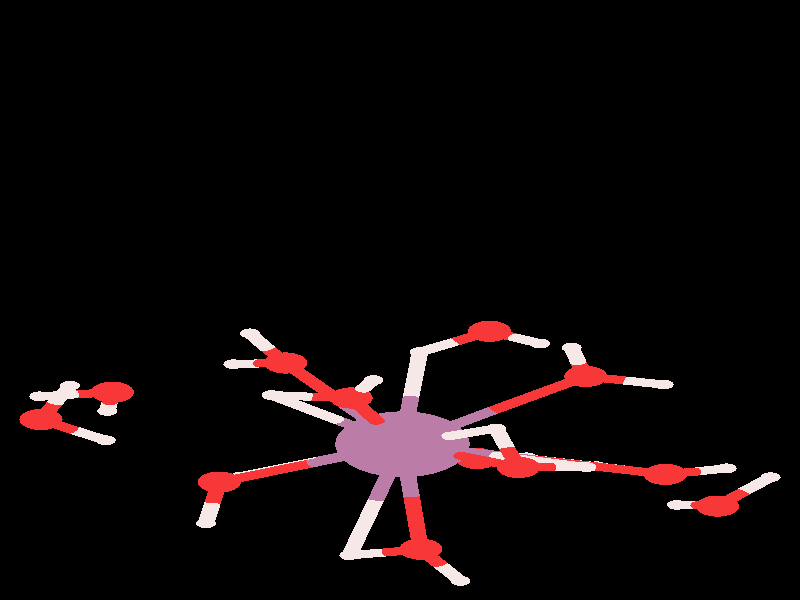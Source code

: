 #include "colors.inc"
#include "finish.inc"

global_settings {assumed_gamma 1 max_trace_level 6}
background {color White transmit 1.0}
camera {orthographic angle 0
  right -9.65*x up 14.76*y
  direction 50.00*z
  location <0,0,50.00> look_at <0,0,0>}


light_source {<  2.00,   3.00,  40.00> color White
  area_light <0.70, 0, 0>, <0, 0.70, 0>, 3, 3
  adaptive 1 jitter}
// no fog
#declare simple = finish {phong 0.7}
#declare pale = finish {ambient 0.5 diffuse 0.85 roughness 0.001 specular 0.200 }
#declare intermediate = finish {ambient 0.3 diffuse 0.6 specular 0.1 roughness 0.04}
#declare vmd = finish {ambient 0.0 diffuse 0.65 phong 0.1 phong_size 40.0 specular 0.5 }
#declare jmol = finish {ambient 0.2 diffuse 0.6 specular 1 roughness 0.001 metallic}
#declare ase2 = finish {ambient 0.05 brilliance 3 diffuse 0.6 metallic specular 0.7 roughness 0.04 reflection 0.15}
#declare ase3 = finish {ambient 0.15 brilliance 2 diffuse 0.6 metallic specular 1.0 roughness 0.001 reflection 0.0}
#declare glass = finish {ambient 0.05 diffuse 0.3 specular 1.0 roughness 0.001}
#declare glass2 = finish {ambient 0.01 diffuse 0.3 specular 1.0 reflection 0.25 roughness 0.001}
#declare Rcell = 0.050;
#declare Rbond = 0.100;

#macro atom(LOC, R, COL, TRANS, FIN)
  sphere{LOC, R texture{pigment{color COL transmit TRANS} finish{FIN}}}
#end
#macro constrain(LOC, R, COL, TRANS FIN)
union{torus{R, Rcell rotate 45*z texture{pigment{color COL transmit TRANS} finish{FIN}}}
     torus{R, Rcell rotate -45*z texture{pigment{color COL transmit TRANS} finish{FIN}}}
     translate LOC}
#end

// no cell vertices
atom(<  0.25,  -6.13,  -3.10>, 0.26, rgb <0.94, 0.04, 0.04>, 0.0, jmol) // #0
atom(<  0.73,  -6.91,  -3.31>, 0.12, rgb <0.91, 0.81, 0.79>, 0.0, jmol) // #1
atom(< -0.61,  -6.28,  -3.48>, 0.12, rgb <0.91, 0.81, 0.79>, 0.0, jmol) // #2
atom(< -1.38,  -1.55,  -4.38>, 0.26, rgb <0.94, 0.04, 0.04>, 0.0, jmol) // #3
atom(< -1.81,  -0.82,  -3.88>, 0.12, rgb <0.91, 0.81, 0.79>, 0.0, jmol) // #4
atom(< -2.01,  -1.58,  -5.08>, 0.12, rgb <0.91, 0.81, 0.79>, 0.0, jmol) // #5
atom(< -3.47,  -2.27,  -0.52>, 0.26, rgb <0.94, 0.04, 0.04>, 0.0, jmol) // #6
atom(< -4.35,  -2.37,  -0.15>, 0.12, rgb <0.91, 0.81, 0.79>, 0.0, jmol) // #7
atom(< -3.53,  -2.73,  -1.39>, 0.12, rgb <0.91, 0.81, 0.79>, 0.0, jmol) // #8
atom(< -4.33,  -2.94,  -4.06>, 0.26, rgb <0.94, 0.04, 0.04>, 0.0, jmol) // #9
atom(< -3.55,  -3.45,  -4.47>, 0.12, rgb <0.91, 0.81, 0.79>, 0.0, jmol) // #10
atom(< -3.98,  -2.11,  -3.63>, 0.12, rgb <0.91, 0.81, 0.79>, 0.0, jmol) // #11
atom(<  3.20,  -4.29,  -4.09>, 0.26, rgb <0.94, 0.04, 0.04>, 0.0, jmol) // #12
atom(<  2.37,  -4.09,  -4.55>, 0.12, rgb <0.91, 0.81, 0.79>, 0.0, jmol) // #13
atom(<  3.94,  -4.14,  -4.72>, 0.12, rgb <0.91, 0.81, 0.79>, 0.0, jmol) // #14
atom(<  0.93,  -3.90,  -5.69>, 0.26, rgb <0.94, 0.04, 0.04>, 0.0, jmol) // #15
atom(<  1.53,  -3.87,  -6.49>, 0.12, rgb <0.91, 0.81, 0.79>, 0.0, jmol) // #16
atom(<  0.01,  -3.85,  -6.04>, 0.12, rgb <0.91, 0.81, 0.79>, 0.0, jmol) // #17
atom(<  3.83,  -5.07,  -1.61>, 0.26, rgb <0.94, 0.04, 0.04>, 0.0, jmol) // #18
atom(<  4.47,  -4.36,  -1.69>, 0.12, rgb <0.91, 0.81, 0.79>, 0.0, jmol) // #19
atom(<  3.34,  -5.04,  -2.47>, 0.12, rgb <0.91, 0.81, 0.79>, 0.0, jmol) // #20
atom(< -0.59,  -2.41,  -0.83>, 0.26, rgb <0.94, 0.04, 0.04>, 0.0, jmol) // #21
atom(< -0.32,  -1.97,   0.00>, 0.12, rgb <0.91, 0.81, 0.79>, 0.0, jmol) // #22
atom(< -1.55,  -2.34,  -0.69>, 0.12, rgb <0.91, 0.81, 0.79>, 0.0, jmol) // #23
atom(<  1.08,  -0.77,  -5.12>, 0.26, rgb <0.94, 0.04, 0.04>, 0.0, jmol) // #24
atom(<  0.24,  -1.28,  -5.01>, 0.12, rgb <0.91, 0.81, 0.79>, 0.0, jmol) // #25
atom(<  1.69,  -1.07,  -4.43>, 0.12, rgb <0.91, 0.81, 0.79>, 0.0, jmol) // #26
atom(<  2.24,  -1.88,  -2.55>, 0.26, rgb <0.94, 0.04, 0.04>, 0.0, jmol) // #27
atom(<  3.18,  -2.08,  -2.50>, 0.12, rgb <0.91, 0.81, 0.79>, 0.0, jmol) // #28
atom(<  2.07,  -1.17,  -1.84>, 0.12, rgb <0.91, 0.81, 0.79>, 0.0, jmol) // #29
atom(< -2.18,  -4.48,  -4.38>, 0.26, rgb <0.94, 0.04, 0.04>, 0.0, jmol) // #30
atom(< -2.34,  -5.49,  -4.46>, 0.12, rgb <0.91, 0.81, 0.79>, 0.0, jmol) // #31
atom(< -1.92,  -4.34,  -5.33>, 0.12, rgb <0.91, 0.81, 0.79>, 0.0, jmol) // #32
atom(<  1.43,  -4.12,  -0.62>, 0.26, rgb <0.94, 0.04, 0.04>, 0.0, jmol) // #33
atom(<  2.25,  -4.11,  -1.07>, 0.12, rgb <0.91, 0.81, 0.79>, 0.0, jmol) // #34
atom(<  1.16,  -3.16,  -0.74>, 0.12, rgb <0.91, 0.81, 0.79>, 0.0, jmol) // #35
atom(<  0.03,  -3.55,  -3.06>, 0.81, rgb <0.50, 0.20, 0.39>, 0.0, jmol) // #36
cylinder {<  0.25,  -6.13,  -3.10>, < -0.18,  -6.21,  -3.29>, Rbond texture{pigment {color rgb <0.94, 0.04, 0.04> transmit 0.0} finish{jmol}}}
cylinder {< -0.61,  -6.28,  -3.48>, < -0.18,  -6.21,  -3.29>, Rbond texture{pigment {color rgb <0.91, 0.81, 0.79> transmit 0.0} finish{jmol}}}
cylinder {<  0.25,  -6.13,  -3.10>, <  0.14,  -4.84,  -3.08>, Rbond texture{pigment {color rgb <0.94, 0.04, 0.04> transmit 0.0} finish{jmol}}}
cylinder {<  0.03,  -3.55,  -3.06>, <  0.14,  -4.84,  -3.08>, Rbond texture{pigment {color rgb <0.50, 0.20, 0.39> transmit 0.0} finish{jmol}}}
cylinder {<  0.25,  -6.13,  -3.10>, <  0.49,  -6.52,  -3.21>, Rbond texture{pigment {color rgb <0.94, 0.04, 0.04> transmit 0.0} finish{jmol}}}
cylinder {<  0.73,  -6.91,  -3.31>, <  0.49,  -6.52,  -3.21>, Rbond texture{pigment {color rgb <0.91, 0.81, 0.79> transmit 0.0} finish{jmol}}}
cylinder {< -0.61,  -6.28,  -3.48>, < -0.29,  -4.92,  -3.27>, Rbond texture{pigment {color rgb <0.91, 0.81, 0.79> transmit 0.0} finish{jmol}}}
cylinder {<  0.03,  -3.55,  -3.06>, < -0.29,  -4.92,  -3.27>, Rbond texture{pigment {color rgb <0.50, 0.20, 0.39> transmit 0.0} finish{jmol}}}
cylinder {< -1.38,  -1.55,  -4.38>, < -1.70,  -1.56,  -4.73>, Rbond texture{pigment {color rgb <0.94, 0.04, 0.04> transmit 0.0} finish{jmol}}}
cylinder {< -2.01,  -1.58,  -5.08>, < -1.70,  -1.56,  -4.73>, Rbond texture{pigment {color rgb <0.91, 0.81, 0.79> transmit 0.0} finish{jmol}}}
cylinder {< -1.38,  -1.55,  -4.38>, < -1.60,  -1.19,  -4.13>, Rbond texture{pigment {color rgb <0.94, 0.04, 0.04> transmit 0.0} finish{jmol}}}
cylinder {< -1.81,  -0.82,  -3.88>, < -1.60,  -1.19,  -4.13>, Rbond texture{pigment {color rgb <0.91, 0.81, 0.79> transmit 0.0} finish{jmol}}}
cylinder {< -1.38,  -1.55,  -4.38>, < -0.68,  -2.55,  -3.72>, Rbond texture{pigment {color rgb <0.94, 0.04, 0.04> transmit 0.0} finish{jmol}}}
cylinder {<  0.03,  -3.55,  -3.06>, < -0.68,  -2.55,  -3.72>, Rbond texture{pigment {color rgb <0.50, 0.20, 0.39> transmit 0.0} finish{jmol}}}
cylinder {< -3.47,  -2.27,  -0.52>, < -3.50,  -2.50,  -0.95>, Rbond texture{pigment {color rgb <0.94, 0.04, 0.04> transmit 0.0} finish{jmol}}}
cylinder {< -3.53,  -2.73,  -1.39>, < -3.50,  -2.50,  -0.95>, Rbond texture{pigment {color rgb <0.91, 0.81, 0.79> transmit 0.0} finish{jmol}}}
cylinder {< -3.47,  -2.27,  -0.52>, < -3.91,  -2.32,  -0.33>, Rbond texture{pigment {color rgb <0.94, 0.04, 0.04> transmit 0.0} finish{jmol}}}
cylinder {< -4.35,  -2.37,  -0.15>, < -3.91,  -2.32,  -0.33>, Rbond texture{pigment {color rgb <0.91, 0.81, 0.79> transmit 0.0} finish{jmol}}}
cylinder {< -4.33,  -2.94,  -4.06>, < -3.94,  -3.20,  -4.27>, Rbond texture{pigment {color rgb <0.94, 0.04, 0.04> transmit 0.0} finish{jmol}}}
cylinder {< -3.55,  -3.45,  -4.47>, < -3.94,  -3.20,  -4.27>, Rbond texture{pigment {color rgb <0.91, 0.81, 0.79> transmit 0.0} finish{jmol}}}
cylinder {< -4.33,  -2.94,  -4.06>, < -4.16,  -2.53,  -3.85>, Rbond texture{pigment {color rgb <0.94, 0.04, 0.04> transmit 0.0} finish{jmol}}}
cylinder {< -3.98,  -2.11,  -3.63>, < -4.16,  -2.53,  -3.85>, Rbond texture{pigment {color rgb <0.91, 0.81, 0.79> transmit 0.0} finish{jmol}}}
cylinder {<  3.20,  -4.29,  -4.09>, <  1.61,  -3.92,  -3.58>, Rbond texture{pigment {color rgb <0.94, 0.04, 0.04> transmit 0.0} finish{jmol}}}
cylinder {<  0.03,  -3.55,  -3.06>, <  1.61,  -3.92,  -3.58>, Rbond texture{pigment {color rgb <0.50, 0.20, 0.39> transmit 0.0} finish{jmol}}}
cylinder {<  3.20,  -4.29,  -4.09>, <  3.57,  -4.22,  -4.41>, Rbond texture{pigment {color rgb <0.94, 0.04, 0.04> transmit 0.0} finish{jmol}}}
cylinder {<  3.94,  -4.14,  -4.72>, <  3.57,  -4.22,  -4.41>, Rbond texture{pigment {color rgb <0.91, 0.81, 0.79> transmit 0.0} finish{jmol}}}
cylinder {<  3.20,  -4.29,  -4.09>, <  2.78,  -4.19,  -4.32>, Rbond texture{pigment {color rgb <0.94, 0.04, 0.04> transmit 0.0} finish{jmol}}}
cylinder {<  2.37,  -4.09,  -4.55>, <  2.78,  -4.19,  -4.32>, Rbond texture{pigment {color rgb <0.91, 0.81, 0.79> transmit 0.0} finish{jmol}}}
cylinder {<  2.37,  -4.09,  -4.55>, <  1.20,  -3.82,  -3.80>, Rbond texture{pigment {color rgb <0.91, 0.81, 0.79> transmit 0.0} finish{jmol}}}
cylinder {<  0.03,  -3.55,  -3.06>, <  1.20,  -3.82,  -3.80>, Rbond texture{pigment {color rgb <0.50, 0.20, 0.39> transmit 0.0} finish{jmol}}}
cylinder {<  0.93,  -3.90,  -5.69>, <  0.47,  -3.88,  -5.86>, Rbond texture{pigment {color rgb <0.94, 0.04, 0.04> transmit 0.0} finish{jmol}}}
cylinder {<  0.01,  -3.85,  -6.04>, <  0.47,  -3.88,  -5.86>, Rbond texture{pigment {color rgb <0.91, 0.81, 0.79> transmit 0.0} finish{jmol}}}
cylinder {<  0.93,  -3.90,  -5.69>, <  0.48,  -3.73,  -4.37>, Rbond texture{pigment {color rgb <0.94, 0.04, 0.04> transmit 0.0} finish{jmol}}}
cylinder {<  0.03,  -3.55,  -3.06>, <  0.48,  -3.73,  -4.37>, Rbond texture{pigment {color rgb <0.50, 0.20, 0.39> transmit 0.0} finish{jmol}}}
cylinder {<  0.93,  -3.90,  -5.69>, <  1.23,  -3.89,  -6.09>, Rbond texture{pigment {color rgb <0.94, 0.04, 0.04> transmit 0.0} finish{jmol}}}
cylinder {<  1.53,  -3.87,  -6.49>, <  1.23,  -3.89,  -6.09>, Rbond texture{pigment {color rgb <0.91, 0.81, 0.79> transmit 0.0} finish{jmol}}}
cylinder {<  0.01,  -3.85,  -6.04>, <  0.02,  -3.70,  -4.55>, Rbond texture{pigment {color rgb <0.91, 0.81, 0.79> transmit 0.0} finish{jmol}}}
cylinder {<  0.03,  -3.55,  -3.06>, <  0.02,  -3.70,  -4.55>, Rbond texture{pigment {color rgb <0.50, 0.20, 0.39> transmit 0.0} finish{jmol}}}
cylinder {<  3.83,  -5.07,  -1.61>, <  3.59,  -5.05,  -2.04>, Rbond texture{pigment {color rgb <0.94, 0.04, 0.04> transmit 0.0} finish{jmol}}}
cylinder {<  3.34,  -5.04,  -2.47>, <  3.59,  -5.05,  -2.04>, Rbond texture{pigment {color rgb <0.91, 0.81, 0.79> transmit 0.0} finish{jmol}}}
cylinder {<  3.83,  -5.07,  -1.61>, <  4.15,  -4.71,  -1.65>, Rbond texture{pigment {color rgb <0.94, 0.04, 0.04> transmit 0.0} finish{jmol}}}
cylinder {<  4.47,  -4.36,  -1.69>, <  4.15,  -4.71,  -1.65>, Rbond texture{pigment {color rgb <0.91, 0.81, 0.79> transmit 0.0} finish{jmol}}}
cylinder {< -0.59,  -2.41,  -0.83>, < -0.28,  -2.98,  -1.95>, Rbond texture{pigment {color rgb <0.94, 0.04, 0.04> transmit 0.0} finish{jmol}}}
cylinder {<  0.03,  -3.55,  -3.06>, < -0.28,  -2.98,  -1.95>, Rbond texture{pigment {color rgb <0.50, 0.20, 0.39> transmit 0.0} finish{jmol}}}
cylinder {< -0.59,  -2.41,  -0.83>, < -1.07,  -2.38,  -0.76>, Rbond texture{pigment {color rgb <0.94, 0.04, 0.04> transmit 0.0} finish{jmol}}}
cylinder {< -1.55,  -2.34,  -0.69>, < -1.07,  -2.38,  -0.76>, Rbond texture{pigment {color rgb <0.91, 0.81, 0.79> transmit 0.0} finish{jmol}}}
cylinder {< -0.59,  -2.41,  -0.83>, < -0.45,  -2.19,  -0.42>, Rbond texture{pigment {color rgb <0.94, 0.04, 0.04> transmit 0.0} finish{jmol}}}
cylinder {< -0.32,  -1.97,   0.00>, < -0.45,  -2.19,  -0.42>, Rbond texture{pigment {color rgb <0.91, 0.81, 0.79> transmit 0.0} finish{jmol}}}
cylinder {< -1.55,  -2.34,  -0.69>, < -0.76,  -2.95,  -1.88>, Rbond texture{pigment {color rgb <0.91, 0.81, 0.79> transmit 0.0} finish{jmol}}}
cylinder {<  0.03,  -3.55,  -3.06>, < -0.76,  -2.95,  -1.88>, Rbond texture{pigment {color rgb <0.50, 0.20, 0.39> transmit 0.0} finish{jmol}}}
cylinder {<  1.08,  -0.77,  -5.12>, <  1.38,  -0.92,  -4.77>, Rbond texture{pigment {color rgb <0.94, 0.04, 0.04> transmit 0.0} finish{jmol}}}
cylinder {<  1.69,  -1.07,  -4.43>, <  1.38,  -0.92,  -4.77>, Rbond texture{pigment {color rgb <0.91, 0.81, 0.79> transmit 0.0} finish{jmol}}}
cylinder {<  1.08,  -0.77,  -5.12>, <  0.66,  -1.03,  -5.07>, Rbond texture{pigment {color rgb <0.94, 0.04, 0.04> transmit 0.0} finish{jmol}}}
cylinder {<  0.24,  -1.28,  -5.01>, <  0.66,  -1.03,  -5.07>, Rbond texture{pigment {color rgb <0.91, 0.81, 0.79> transmit 0.0} finish{jmol}}}
cylinder {<  0.24,  -1.28,  -5.01>, <  0.13,  -2.42,  -4.04>, Rbond texture{pigment {color rgb <0.91, 0.81, 0.79> transmit 0.0} finish{jmol}}}
cylinder {<  0.03,  -3.55,  -3.06>, <  0.13,  -2.42,  -4.04>, Rbond texture{pigment {color rgb <0.50, 0.20, 0.39> transmit 0.0} finish{jmol}}}
cylinder {<  2.24,  -1.88,  -2.55>, <  1.13,  -2.71,  -2.80>, Rbond texture{pigment {color rgb <0.94, 0.04, 0.04> transmit 0.0} finish{jmol}}}
cylinder {<  0.03,  -3.55,  -3.06>, <  1.13,  -2.71,  -2.80>, Rbond texture{pigment {color rgb <0.50, 0.20, 0.39> transmit 0.0} finish{jmol}}}
cylinder {<  2.24,  -1.88,  -2.55>, <  2.15,  -1.53,  -2.19>, Rbond texture{pigment {color rgb <0.94, 0.04, 0.04> transmit 0.0} finish{jmol}}}
cylinder {<  2.07,  -1.17,  -1.84>, <  2.15,  -1.53,  -2.19>, Rbond texture{pigment {color rgb <0.91, 0.81, 0.79> transmit 0.0} finish{jmol}}}
cylinder {<  2.24,  -1.88,  -2.55>, <  2.71,  -1.98,  -2.52>, Rbond texture{pigment {color rgb <0.94, 0.04, 0.04> transmit 0.0} finish{jmol}}}
cylinder {<  3.18,  -2.08,  -2.50>, <  2.71,  -1.98,  -2.52>, Rbond texture{pigment {color rgb <0.91, 0.81, 0.79> transmit 0.0} finish{jmol}}}
cylinder {< -2.18,  -4.48,  -4.38>, < -2.26,  -4.99,  -4.42>, Rbond texture{pigment {color rgb <0.94, 0.04, 0.04> transmit 0.0} finish{jmol}}}
cylinder {< -2.34,  -5.49,  -4.46>, < -2.26,  -4.99,  -4.42>, Rbond texture{pigment {color rgb <0.91, 0.81, 0.79> transmit 0.0} finish{jmol}}}
cylinder {< -2.18,  -4.48,  -4.38>, < -2.05,  -4.41,  -4.85>, Rbond texture{pigment {color rgb <0.94, 0.04, 0.04> transmit 0.0} finish{jmol}}}
cylinder {< -1.92,  -4.34,  -5.33>, < -2.05,  -4.41,  -4.85>, Rbond texture{pigment {color rgb <0.91, 0.81, 0.79> transmit 0.0} finish{jmol}}}
cylinder {< -2.18,  -4.48,  -4.38>, < -1.07,  -4.02,  -3.72>, Rbond texture{pigment {color rgb <0.94, 0.04, 0.04> transmit 0.0} finish{jmol}}}
cylinder {<  0.03,  -3.55,  -3.06>, < -1.07,  -4.02,  -3.72>, Rbond texture{pigment {color rgb <0.50, 0.20, 0.39> transmit 0.0} finish{jmol}}}
cylinder {< -1.92,  -4.34,  -5.33>, < -0.95,  -3.94,  -4.19>, Rbond texture{pigment {color rgb <0.91, 0.81, 0.79> transmit 0.0} finish{jmol}}}
cylinder {<  0.03,  -3.55,  -3.06>, < -0.95,  -3.94,  -4.19>, Rbond texture{pigment {color rgb <0.50, 0.20, 0.39> transmit 0.0} finish{jmol}}}
cylinder {<  1.43,  -4.12,  -0.62>, <  0.73,  -3.83,  -1.84>, Rbond texture{pigment {color rgb <0.94, 0.04, 0.04> transmit 0.0} finish{jmol}}}
cylinder {<  0.03,  -3.55,  -3.06>, <  0.73,  -3.83,  -1.84>, Rbond texture{pigment {color rgb <0.50, 0.20, 0.39> transmit 0.0} finish{jmol}}}
cylinder {<  1.43,  -4.12,  -0.62>, <  1.84,  -4.11,  -0.84>, Rbond texture{pigment {color rgb <0.94, 0.04, 0.04> transmit 0.0} finish{jmol}}}
cylinder {<  2.25,  -4.11,  -1.07>, <  1.84,  -4.11,  -0.84>, Rbond texture{pigment {color rgb <0.91, 0.81, 0.79> transmit 0.0} finish{jmol}}}
cylinder {<  1.43,  -4.12,  -0.62>, <  1.29,  -3.64,  -0.68>, Rbond texture{pigment {color rgb <0.94, 0.04, 0.04> transmit 0.0} finish{jmol}}}
cylinder {<  1.16,  -3.16,  -0.74>, <  1.29,  -3.64,  -0.68>, Rbond texture{pigment {color rgb <0.91, 0.81, 0.79> transmit 0.0} finish{jmol}}}
cylinder {<  2.25,  -4.11,  -1.07>, <  1.14,  -3.83,  -2.06>, Rbond texture{pigment {color rgb <0.91, 0.81, 0.79> transmit 0.0} finish{jmol}}}
cylinder {<  0.03,  -3.55,  -3.06>, <  1.14,  -3.83,  -2.06>, Rbond texture{pigment {color rgb <0.50, 0.20, 0.39> transmit 0.0} finish{jmol}}}
cylinder {<  1.16,  -3.16,  -0.74>, <  0.59,  -3.35,  -1.90>, Rbond texture{pigment {color rgb <0.91, 0.81, 0.79> transmit 0.0} finish{jmol}}}
cylinder {<  0.03,  -3.55,  -3.06>, <  0.59,  -3.35,  -1.90>, Rbond texture{pigment {color rgb <0.50, 0.20, 0.39> transmit 0.0} finish{jmol}}}
// no constraints
